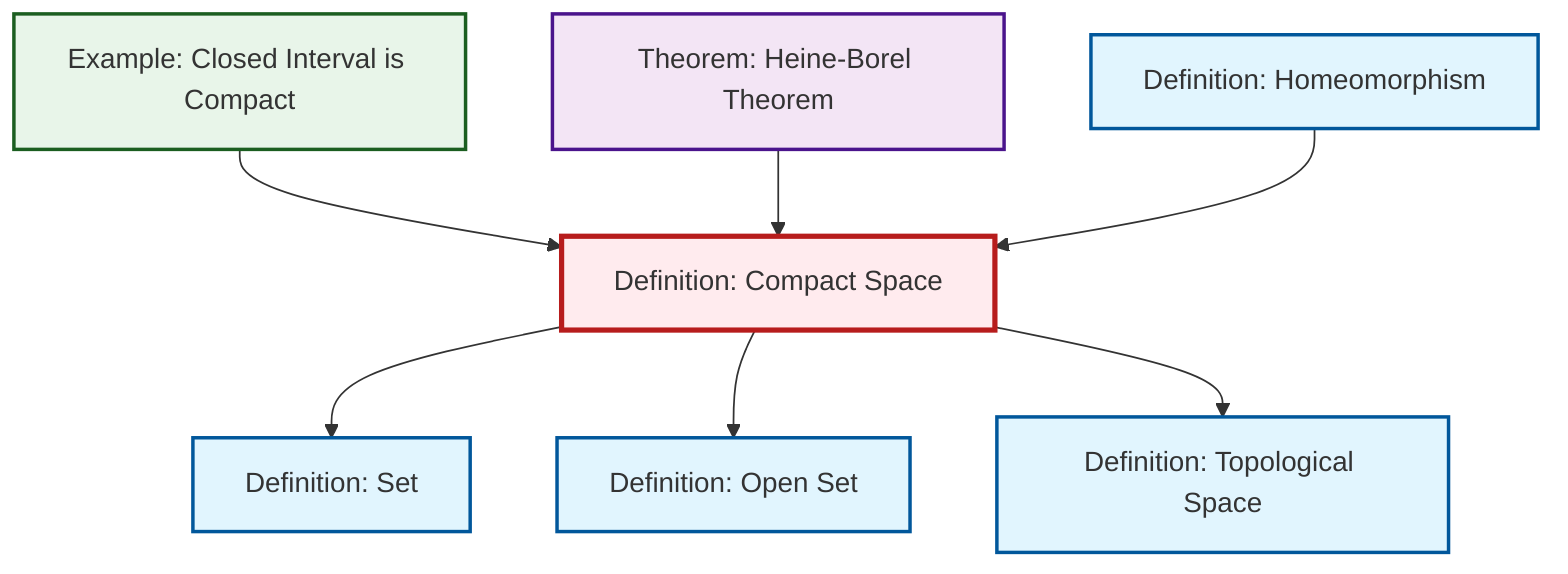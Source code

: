 graph TD
    classDef definition fill:#e1f5fe,stroke:#01579b,stroke-width:2px
    classDef theorem fill:#f3e5f5,stroke:#4a148c,stroke-width:2px
    classDef axiom fill:#fff3e0,stroke:#e65100,stroke-width:2px
    classDef example fill:#e8f5e9,stroke:#1b5e20,stroke-width:2px
    classDef current fill:#ffebee,stroke:#b71c1c,stroke-width:3px
    ex-closed-interval-compact["Example: Closed Interval is Compact"]:::example
    thm-heine-borel["Theorem: Heine-Borel Theorem"]:::theorem
    def-compact["Definition: Compact Space"]:::definition
    def-homeomorphism["Definition: Homeomorphism"]:::definition
    def-set["Definition: Set"]:::definition
    def-topological-space["Definition: Topological Space"]:::definition
    def-open-set["Definition: Open Set"]:::definition
    ex-closed-interval-compact --> def-compact
    def-compact --> def-set
    def-compact --> def-open-set
    thm-heine-borel --> def-compact
    def-homeomorphism --> def-compact
    def-compact --> def-topological-space
    class def-compact current